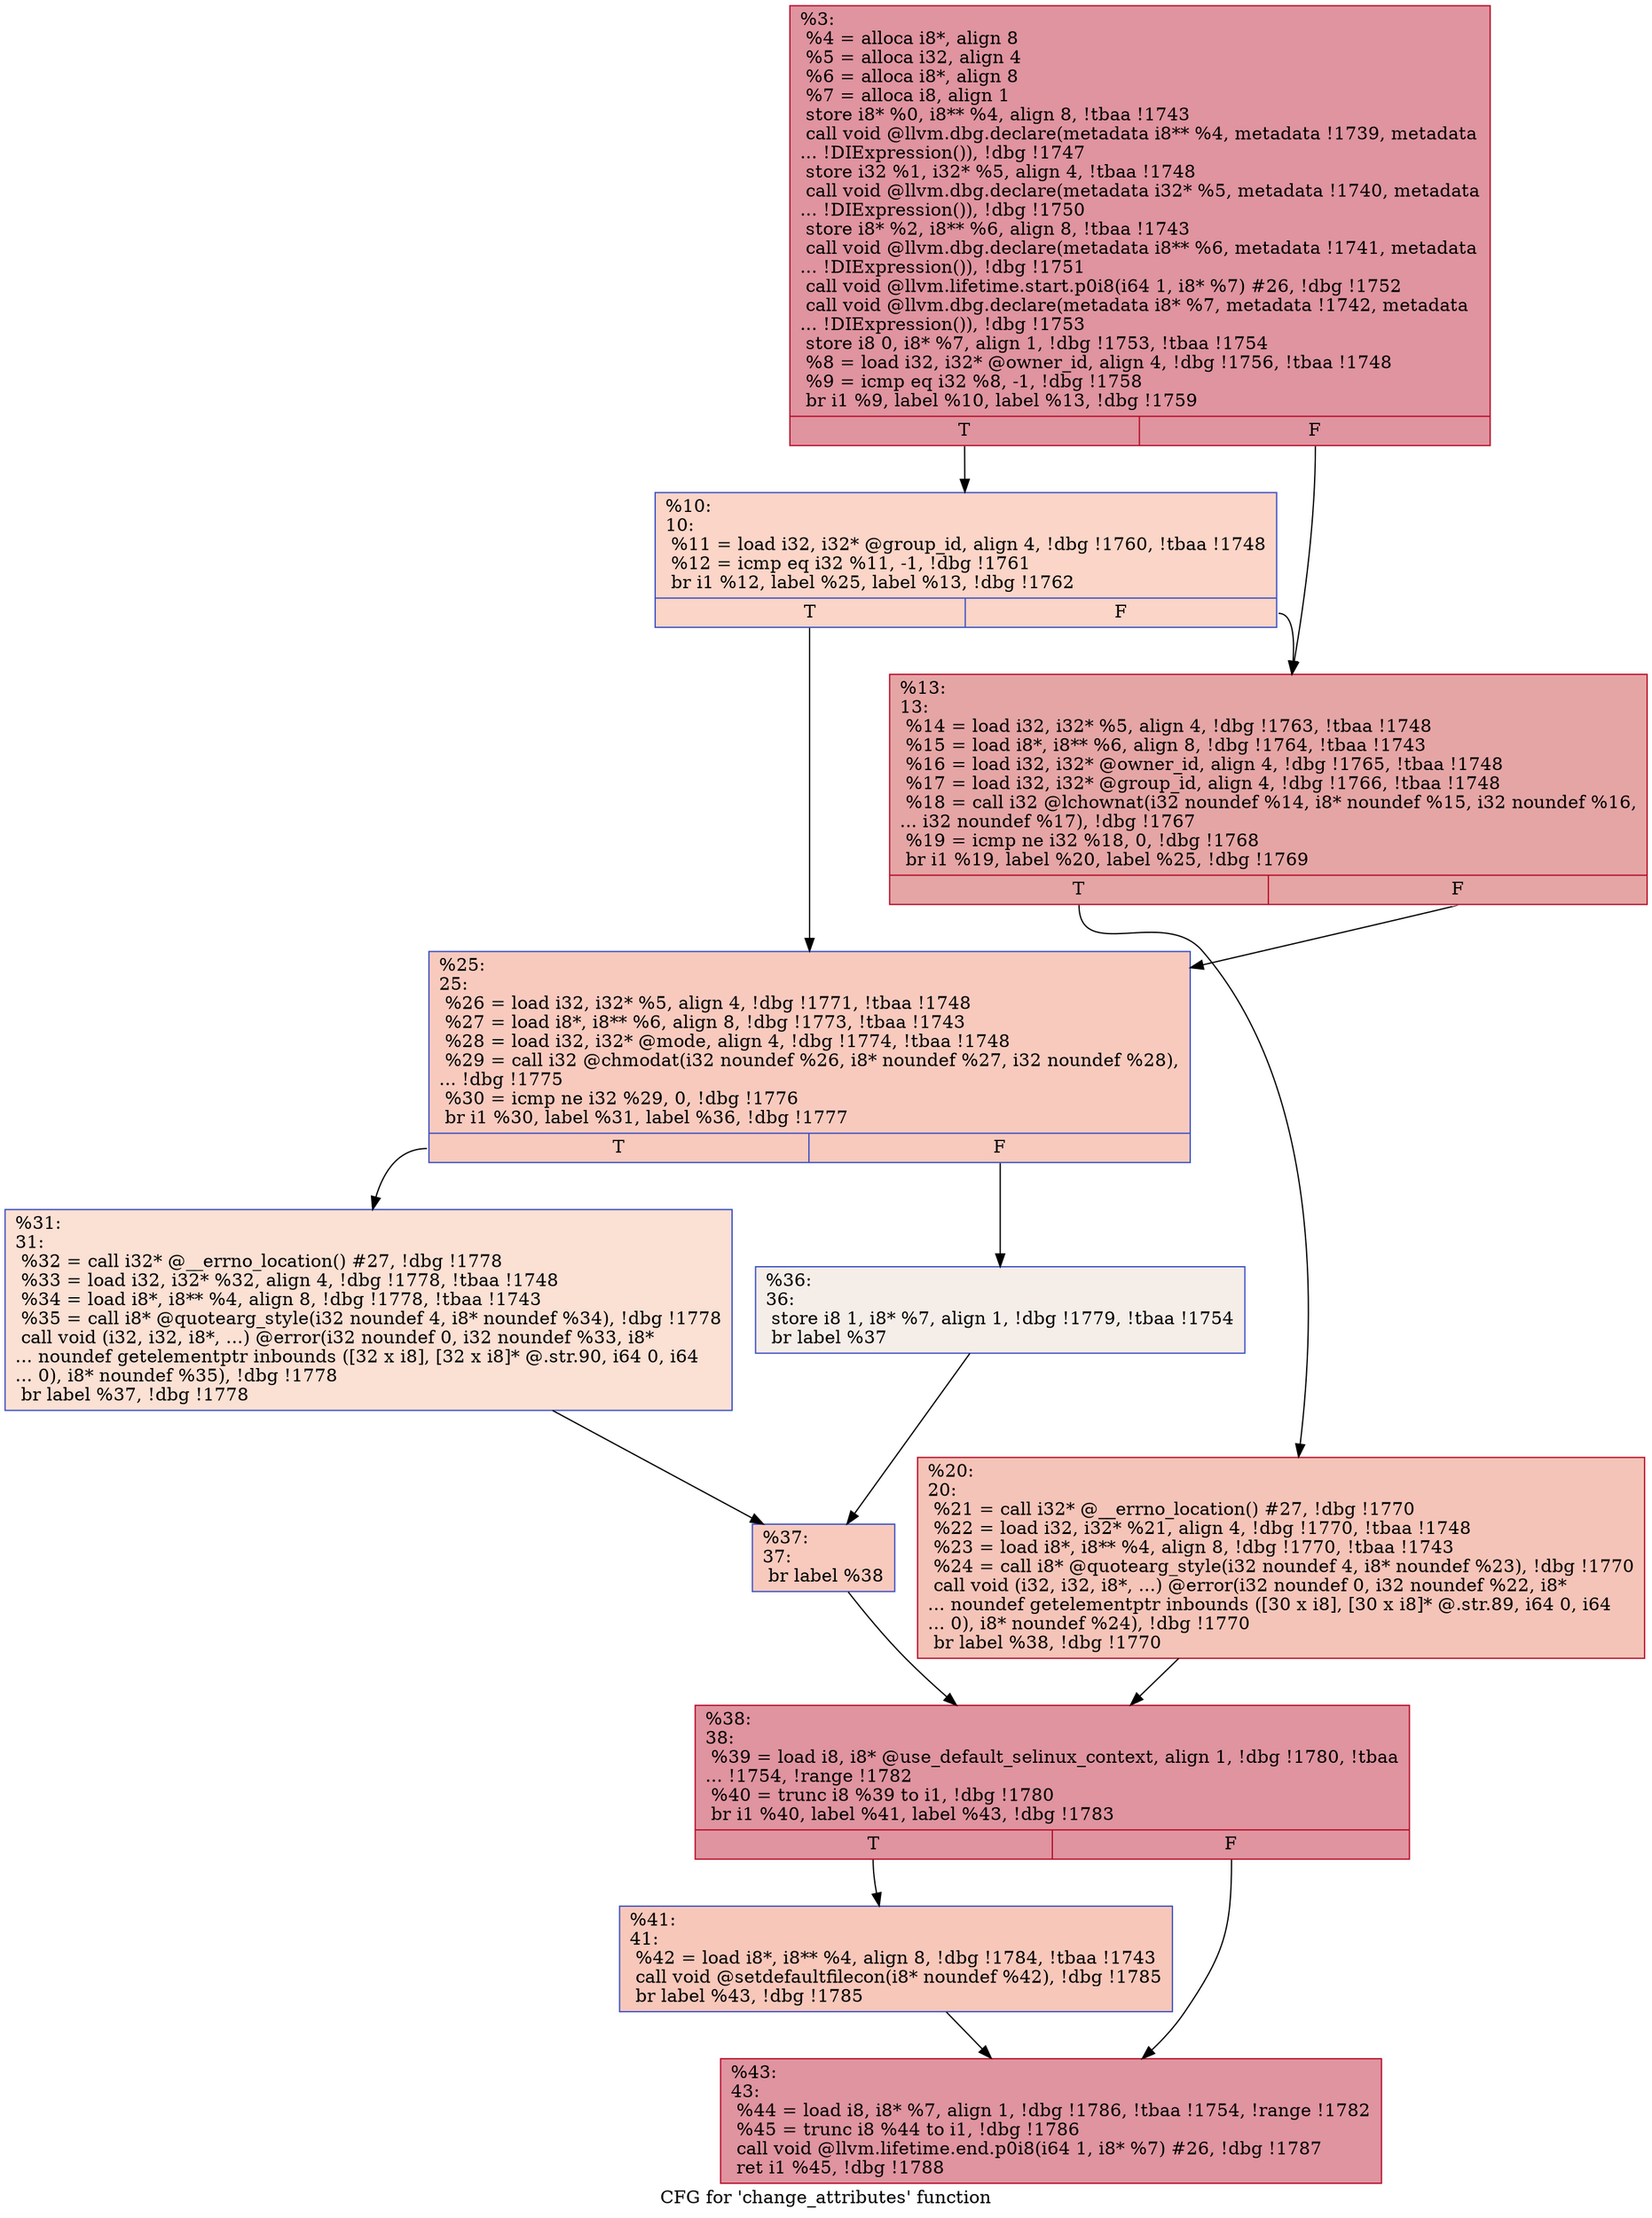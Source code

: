 digraph "CFG for 'change_attributes' function" {
	label="CFG for 'change_attributes' function";

	Node0x16f2660 [shape=record,color="#b70d28ff", style=filled, fillcolor="#b70d2870",label="{%3:\l  %4 = alloca i8*, align 8\l  %5 = alloca i32, align 4\l  %6 = alloca i8*, align 8\l  %7 = alloca i8, align 1\l  store i8* %0, i8** %4, align 8, !tbaa !1743\l  call void @llvm.dbg.declare(metadata i8** %4, metadata !1739, metadata\l... !DIExpression()), !dbg !1747\l  store i32 %1, i32* %5, align 4, !tbaa !1748\l  call void @llvm.dbg.declare(metadata i32* %5, metadata !1740, metadata\l... !DIExpression()), !dbg !1750\l  store i8* %2, i8** %6, align 8, !tbaa !1743\l  call void @llvm.dbg.declare(metadata i8** %6, metadata !1741, metadata\l... !DIExpression()), !dbg !1751\l  call void @llvm.lifetime.start.p0i8(i64 1, i8* %7) #26, !dbg !1752\l  call void @llvm.dbg.declare(metadata i8* %7, metadata !1742, metadata\l... !DIExpression()), !dbg !1753\l  store i8 0, i8* %7, align 1, !dbg !1753, !tbaa !1754\l  %8 = load i32, i32* @owner_id, align 4, !dbg !1756, !tbaa !1748\l  %9 = icmp eq i32 %8, -1, !dbg !1758\l  br i1 %9, label %10, label %13, !dbg !1759\l|{<s0>T|<s1>F}}"];
	Node0x16f2660:s0 -> Node0x16f71c0;
	Node0x16f2660:s1 -> Node0x16f7210;
	Node0x16f71c0 [shape=record,color="#3d50c3ff", style=filled, fillcolor="#f5a08170",label="{%10:\l10:                                               \l  %11 = load i32, i32* @group_id, align 4, !dbg !1760, !tbaa !1748\l  %12 = icmp eq i32 %11, -1, !dbg !1761\l  br i1 %12, label %25, label %13, !dbg !1762\l|{<s0>T|<s1>F}}"];
	Node0x16f71c0:s0 -> Node0x16f72b0;
	Node0x16f71c0:s1 -> Node0x16f7210;
	Node0x16f7210 [shape=record,color="#b70d28ff", style=filled, fillcolor="#c5333470",label="{%13:\l13:                                               \l  %14 = load i32, i32* %5, align 4, !dbg !1763, !tbaa !1748\l  %15 = load i8*, i8** %6, align 8, !dbg !1764, !tbaa !1743\l  %16 = load i32, i32* @owner_id, align 4, !dbg !1765, !tbaa !1748\l  %17 = load i32, i32* @group_id, align 4, !dbg !1766, !tbaa !1748\l  %18 = call i32 @lchownat(i32 noundef %14, i8* noundef %15, i32 noundef %16,\l... i32 noundef %17), !dbg !1767\l  %19 = icmp ne i32 %18, 0, !dbg !1768\l  br i1 %19, label %20, label %25, !dbg !1769\l|{<s0>T|<s1>F}}"];
	Node0x16f7210:s0 -> Node0x16f7260;
	Node0x16f7210:s1 -> Node0x16f72b0;
	Node0x16f7260 [shape=record,color="#b70d28ff", style=filled, fillcolor="#e97a5f70",label="{%20:\l20:                                               \l  %21 = call i32* @__errno_location() #27, !dbg !1770\l  %22 = load i32, i32* %21, align 4, !dbg !1770, !tbaa !1748\l  %23 = load i8*, i8** %4, align 8, !dbg !1770, !tbaa !1743\l  %24 = call i8* @quotearg_style(i32 noundef 4, i8* noundef %23), !dbg !1770\l  call void (i32, i32, i8*, ...) @error(i32 noundef 0, i32 noundef %22, i8*\l... noundef getelementptr inbounds ([30 x i8], [30 x i8]* @.str.89, i64 0, i64\l... 0), i8* noundef %24), !dbg !1770\l  br label %38, !dbg !1770\l}"];
	Node0x16f7260 -> Node0x16f73f0;
	Node0x16f72b0 [shape=record,color="#3d50c3ff", style=filled, fillcolor="#ef886b70",label="{%25:\l25:                                               \l  %26 = load i32, i32* %5, align 4, !dbg !1771, !tbaa !1748\l  %27 = load i8*, i8** %6, align 8, !dbg !1773, !tbaa !1743\l  %28 = load i32, i32* @mode, align 4, !dbg !1774, !tbaa !1748\l  %29 = call i32 @chmodat(i32 noundef %26, i8* noundef %27, i32 noundef %28),\l... !dbg !1775\l  %30 = icmp ne i32 %29, 0, !dbg !1776\l  br i1 %30, label %31, label %36, !dbg !1777\l|{<s0>T|<s1>F}}"];
	Node0x16f72b0:s0 -> Node0x16f7300;
	Node0x16f72b0:s1 -> Node0x16f7350;
	Node0x16f7300 [shape=record,color="#3d50c3ff", style=filled, fillcolor="#f7b99e70",label="{%31:\l31:                                               \l  %32 = call i32* @__errno_location() #27, !dbg !1778\l  %33 = load i32, i32* %32, align 4, !dbg !1778, !tbaa !1748\l  %34 = load i8*, i8** %4, align 8, !dbg !1778, !tbaa !1743\l  %35 = call i8* @quotearg_style(i32 noundef 4, i8* noundef %34), !dbg !1778\l  call void (i32, i32, i8*, ...) @error(i32 noundef 0, i32 noundef %33, i8*\l... noundef getelementptr inbounds ([32 x i8], [32 x i8]* @.str.90, i64 0, i64\l... 0), i8* noundef %35), !dbg !1778\l  br label %37, !dbg !1778\l}"];
	Node0x16f7300 -> Node0x16f73a0;
	Node0x16f7350 [shape=record,color="#3d50c3ff", style=filled, fillcolor="#e8d6cc70",label="{%36:\l36:                                               \l  store i8 1, i8* %7, align 1, !dbg !1779, !tbaa !1754\l  br label %37\l}"];
	Node0x16f7350 -> Node0x16f73a0;
	Node0x16f73a0 [shape=record,color="#3d50c3ff", style=filled, fillcolor="#ef886b70",label="{%37:\l37:                                               \l  br label %38\l}"];
	Node0x16f73a0 -> Node0x16f73f0;
	Node0x16f73f0 [shape=record,color="#b70d28ff", style=filled, fillcolor="#b70d2870",label="{%38:\l38:                                               \l  %39 = load i8, i8* @use_default_selinux_context, align 1, !dbg !1780, !tbaa\l... !1754, !range !1782\l  %40 = trunc i8 %39 to i1, !dbg !1780\l  br i1 %40, label %41, label %43, !dbg !1783\l|{<s0>T|<s1>F}}"];
	Node0x16f73f0:s0 -> Node0x16f7440;
	Node0x16f73f0:s1 -> Node0x16f7490;
	Node0x16f7440 [shape=record,color="#3d50c3ff", style=filled, fillcolor="#ec7f6370",label="{%41:\l41:                                               \l  %42 = load i8*, i8** %4, align 8, !dbg !1784, !tbaa !1743\l  call void @setdefaultfilecon(i8* noundef %42), !dbg !1785\l  br label %43, !dbg !1785\l}"];
	Node0x16f7440 -> Node0x16f7490;
	Node0x16f7490 [shape=record,color="#b70d28ff", style=filled, fillcolor="#b70d2870",label="{%43:\l43:                                               \l  %44 = load i8, i8* %7, align 1, !dbg !1786, !tbaa !1754, !range !1782\l  %45 = trunc i8 %44 to i1, !dbg !1786\l  call void @llvm.lifetime.end.p0i8(i64 1, i8* %7) #26, !dbg !1787\l  ret i1 %45, !dbg !1788\l}"];
}
